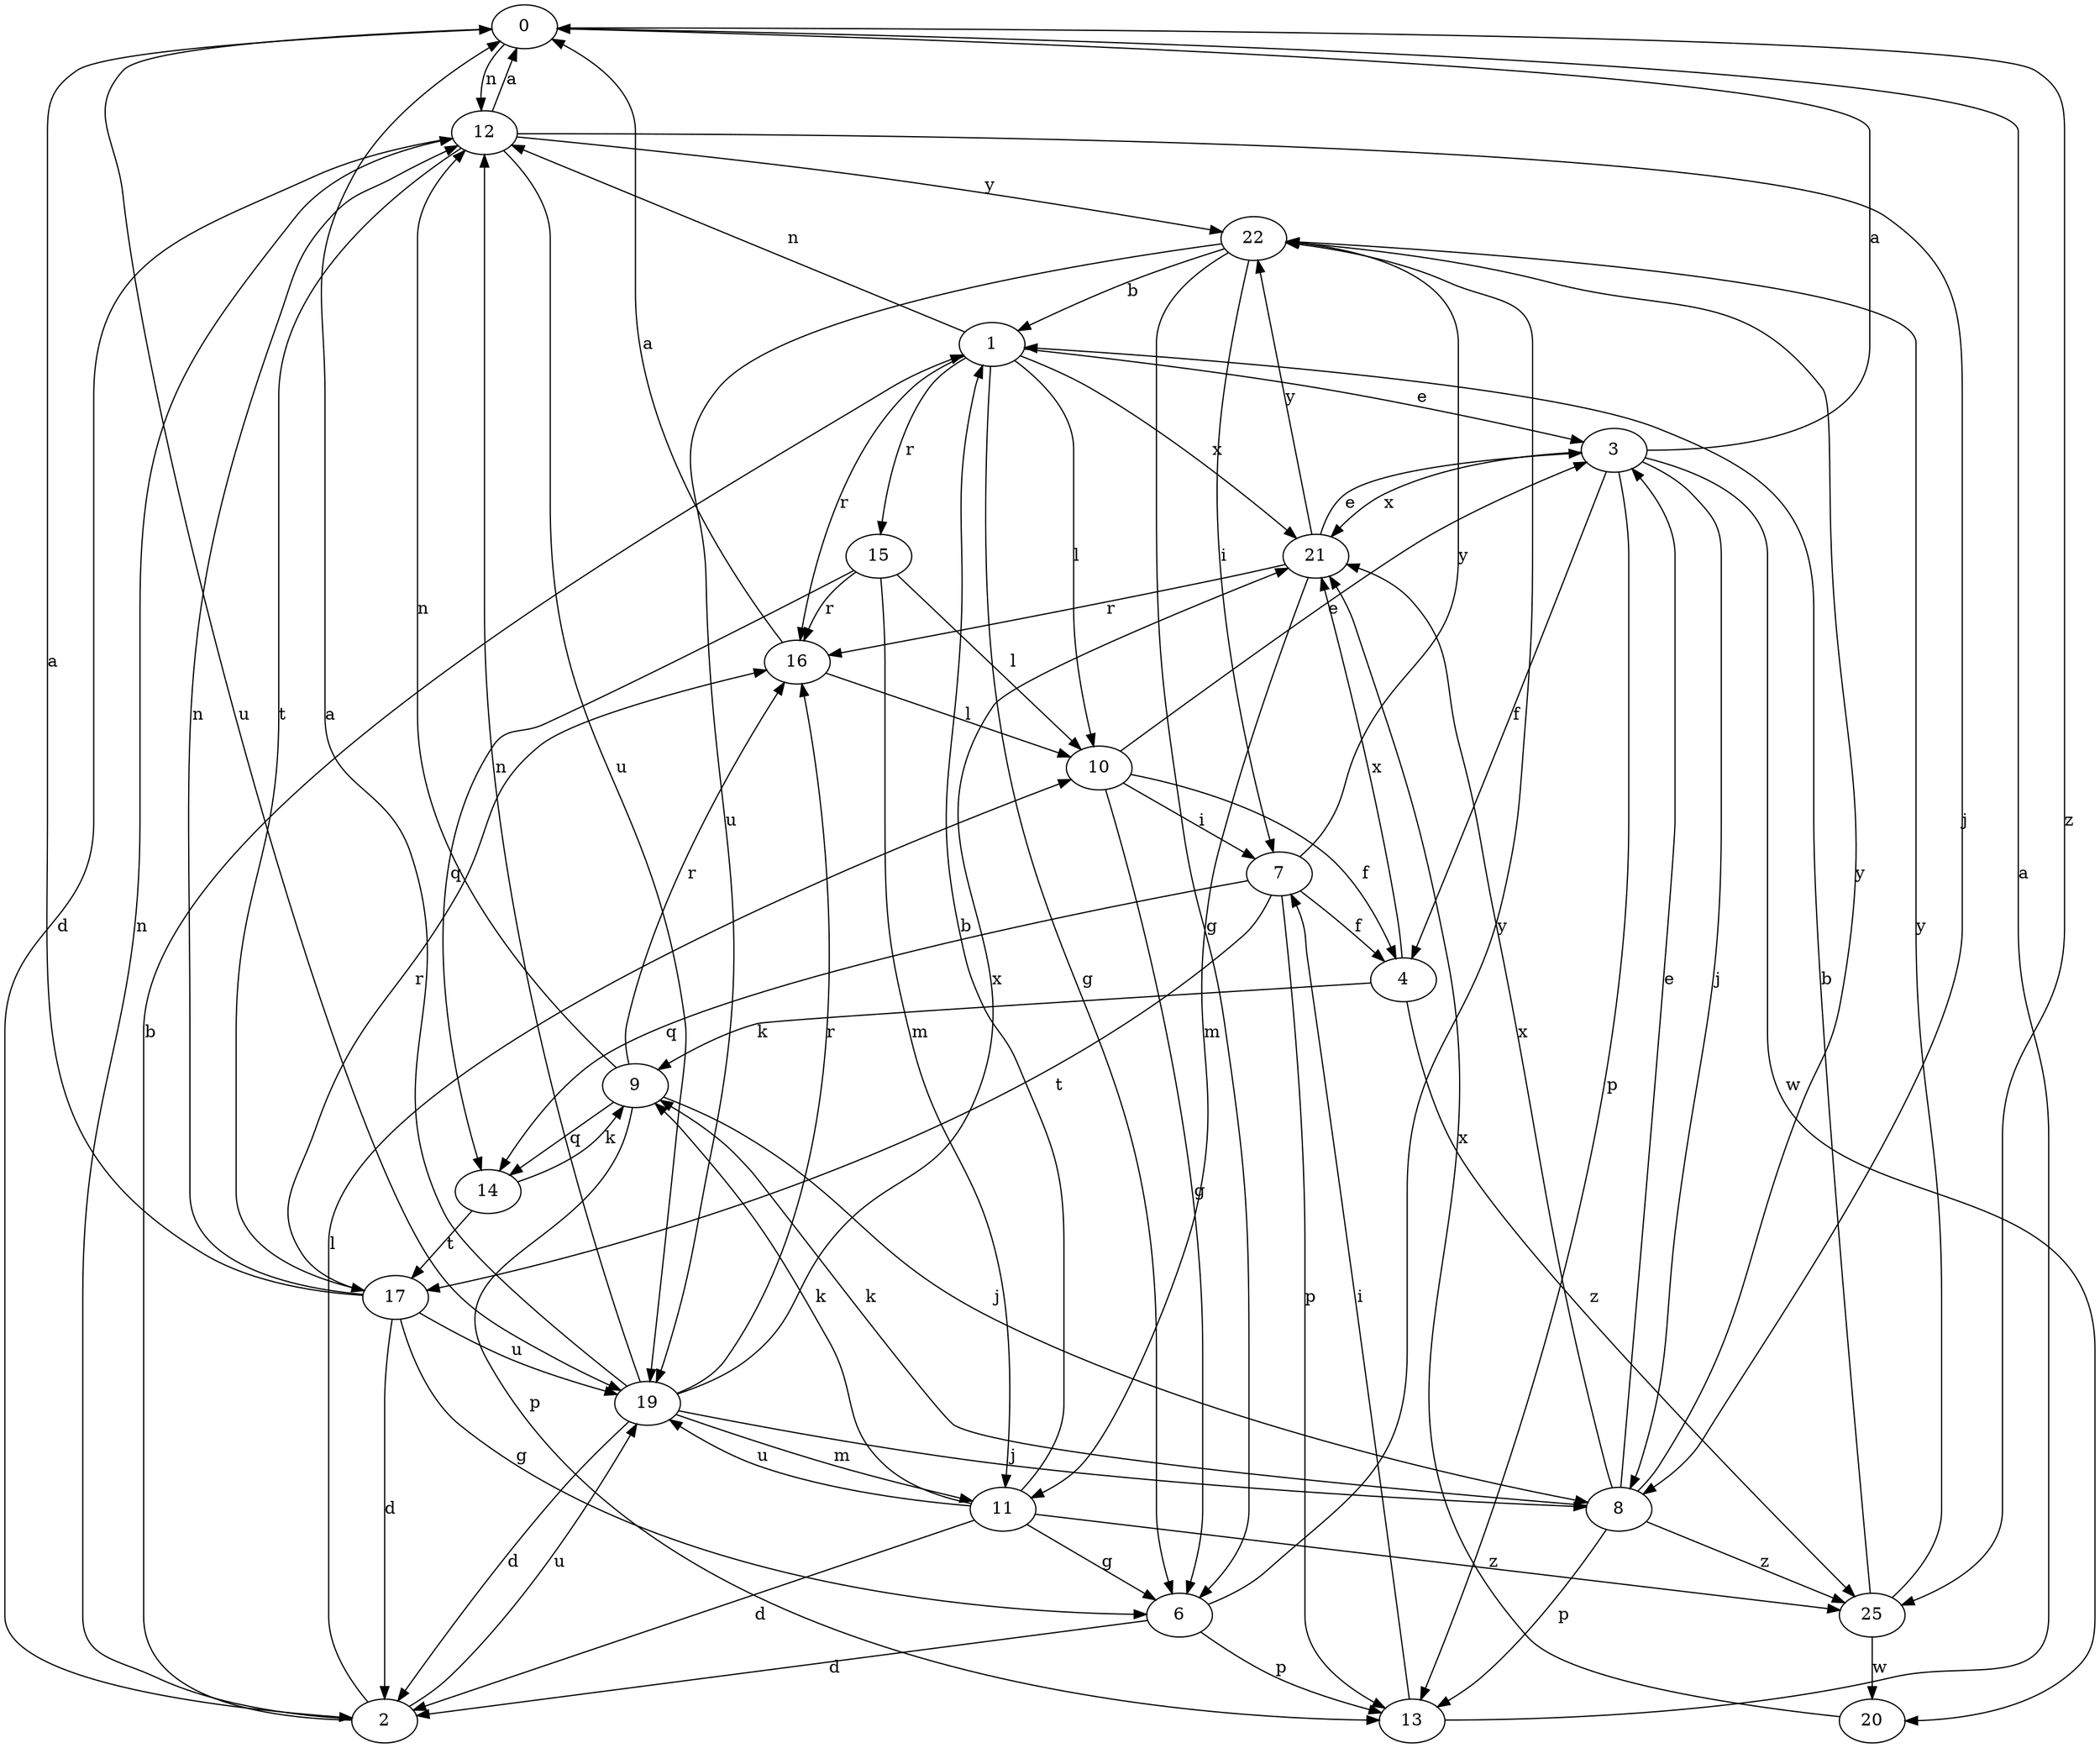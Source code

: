 strict digraph  {
0;
1;
2;
3;
4;
6;
7;
8;
9;
10;
11;
12;
13;
14;
15;
16;
17;
19;
20;
21;
22;
25;
0 -> 12  [label=n];
0 -> 19  [label=u];
0 -> 25  [label=z];
1 -> 3  [label=e];
1 -> 6  [label=g];
1 -> 10  [label=l];
1 -> 12  [label=n];
1 -> 15  [label=r];
1 -> 16  [label=r];
1 -> 21  [label=x];
2 -> 1  [label=b];
2 -> 10  [label=l];
2 -> 12  [label=n];
2 -> 19  [label=u];
3 -> 0  [label=a];
3 -> 4  [label=f];
3 -> 8  [label=j];
3 -> 13  [label=p];
3 -> 20  [label=w];
3 -> 21  [label=x];
4 -> 9  [label=k];
4 -> 21  [label=x];
4 -> 25  [label=z];
6 -> 2  [label=d];
6 -> 13  [label=p];
6 -> 22  [label=y];
7 -> 4  [label=f];
7 -> 13  [label=p];
7 -> 14  [label=q];
7 -> 17  [label=t];
7 -> 22  [label=y];
8 -> 3  [label=e];
8 -> 9  [label=k];
8 -> 13  [label=p];
8 -> 21  [label=x];
8 -> 22  [label=y];
8 -> 25  [label=z];
9 -> 8  [label=j];
9 -> 12  [label=n];
9 -> 13  [label=p];
9 -> 14  [label=q];
9 -> 16  [label=r];
10 -> 3  [label=e];
10 -> 4  [label=f];
10 -> 6  [label=g];
10 -> 7  [label=i];
11 -> 1  [label=b];
11 -> 2  [label=d];
11 -> 6  [label=g];
11 -> 9  [label=k];
11 -> 19  [label=u];
11 -> 25  [label=z];
12 -> 0  [label=a];
12 -> 2  [label=d];
12 -> 8  [label=j];
12 -> 17  [label=t];
12 -> 19  [label=u];
12 -> 22  [label=y];
13 -> 0  [label=a];
13 -> 7  [label=i];
14 -> 9  [label=k];
14 -> 17  [label=t];
15 -> 10  [label=l];
15 -> 11  [label=m];
15 -> 14  [label=q];
15 -> 16  [label=r];
16 -> 0  [label=a];
16 -> 10  [label=l];
17 -> 0  [label=a];
17 -> 2  [label=d];
17 -> 6  [label=g];
17 -> 12  [label=n];
17 -> 16  [label=r];
17 -> 19  [label=u];
19 -> 0  [label=a];
19 -> 2  [label=d];
19 -> 8  [label=j];
19 -> 11  [label=m];
19 -> 12  [label=n];
19 -> 16  [label=r];
19 -> 21  [label=x];
20 -> 21  [label=x];
21 -> 3  [label=e];
21 -> 11  [label=m];
21 -> 16  [label=r];
21 -> 22  [label=y];
22 -> 1  [label=b];
22 -> 6  [label=g];
22 -> 7  [label=i];
22 -> 19  [label=u];
25 -> 1  [label=b];
25 -> 20  [label=w];
25 -> 22  [label=y];
}
